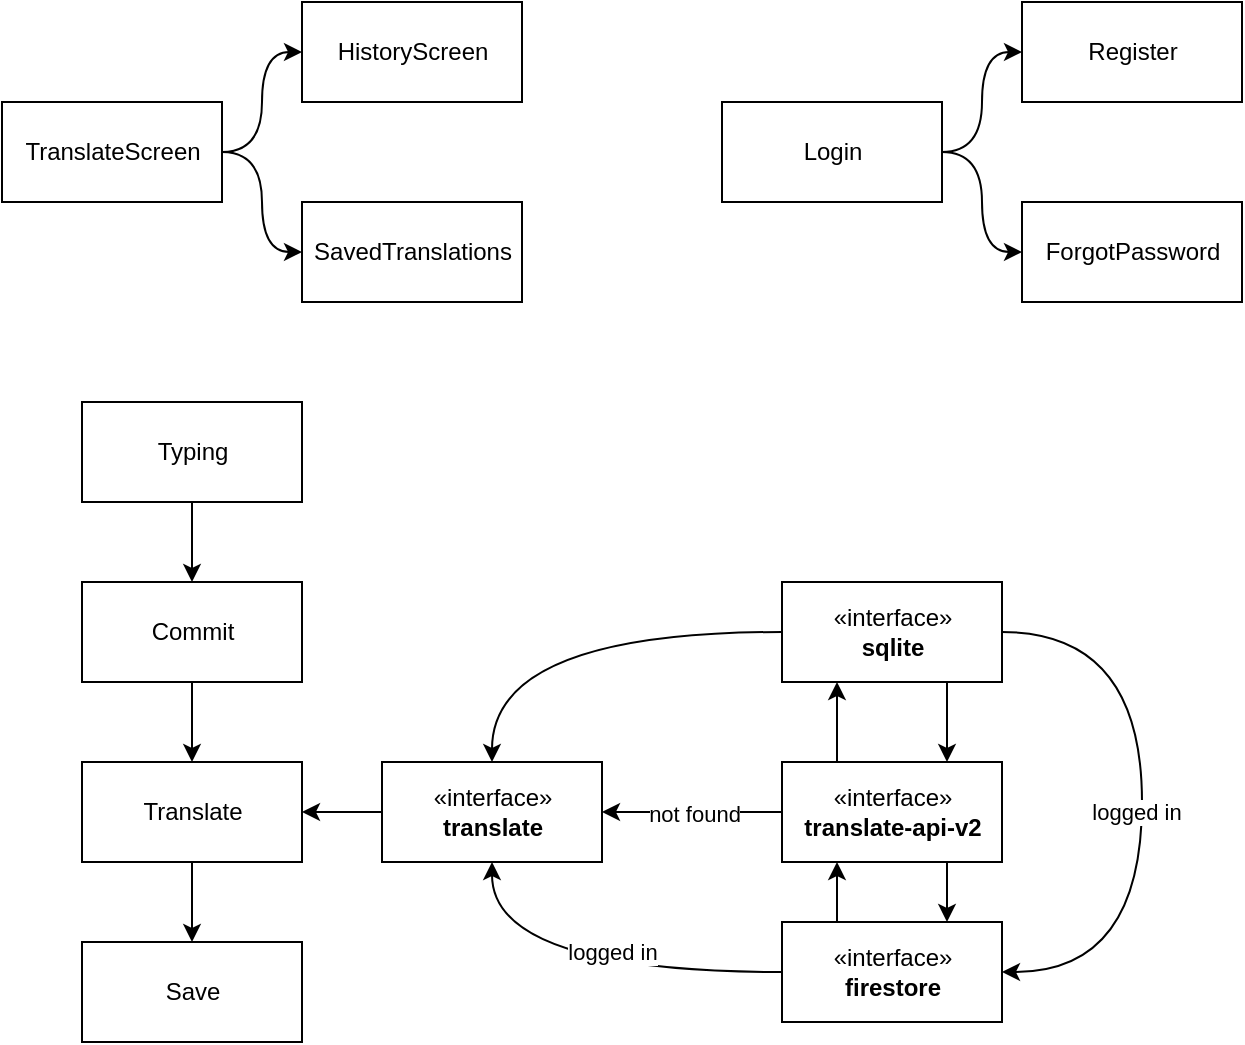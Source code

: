 <mxfile version="20.4.0" type="github">
  <diagram name="Page-1" id="9f46799a-70d6-7492-0946-bef42562c5a5">
    <mxGraphModel dx="1422" dy="793" grid="1" gridSize="10" guides="1" tooltips="1" connect="1" arrows="1" fold="1" page="1" pageScale="1" pageWidth="1100" pageHeight="850" background="none" math="0" shadow="0">
      <root>
        <mxCell id="0" />
        <mxCell id="1" parent="0" />
        <mxCell id="TK3HhR73lUiD1M2_CuVL-16" style="edgeStyle=orthogonalEdgeStyle;rounded=0;orthogonalLoop=1;jettySize=auto;html=1;exitX=1;exitY=0.5;exitDx=0;exitDy=0;entryX=0;entryY=0.5;entryDx=0;entryDy=0;curved=1;" edge="1" parent="1" source="TK3HhR73lUiD1M2_CuVL-13" target="TK3HhR73lUiD1M2_CuVL-14">
          <mxGeometry relative="1" as="geometry" />
        </mxCell>
        <mxCell id="TK3HhR73lUiD1M2_CuVL-17" style="edgeStyle=orthogonalEdgeStyle;rounded=0;orthogonalLoop=1;jettySize=auto;html=1;entryX=0;entryY=0.5;entryDx=0;entryDy=0;curved=1;" edge="1" parent="1" source="TK3HhR73lUiD1M2_CuVL-13" target="TK3HhR73lUiD1M2_CuVL-15">
          <mxGeometry relative="1" as="geometry" />
        </mxCell>
        <mxCell id="TK3HhR73lUiD1M2_CuVL-13" value="&lt;div&gt;TranslateScreen&lt;/div&gt;" style="html=1;" vertex="1" parent="1">
          <mxGeometry x="50" y="70" width="110" height="50" as="geometry" />
        </mxCell>
        <mxCell id="TK3HhR73lUiD1M2_CuVL-14" value="HistoryScreen" style="html=1;" vertex="1" parent="1">
          <mxGeometry x="200" y="20" width="110" height="50" as="geometry" />
        </mxCell>
        <mxCell id="TK3HhR73lUiD1M2_CuVL-15" value="SavedTranslations" style="html=1;" vertex="1" parent="1">
          <mxGeometry x="200" y="120" width="110" height="50" as="geometry" />
        </mxCell>
        <mxCell id="TK3HhR73lUiD1M2_CuVL-21" style="edgeStyle=orthogonalEdgeStyle;curved=1;rounded=0;orthogonalLoop=1;jettySize=auto;html=1;exitX=1;exitY=0.5;exitDx=0;exitDy=0;entryX=0;entryY=0.5;entryDx=0;entryDy=0;" edge="1" parent="1" source="TK3HhR73lUiD1M2_CuVL-18" target="TK3HhR73lUiD1M2_CuVL-19">
          <mxGeometry relative="1" as="geometry" />
        </mxCell>
        <mxCell id="TK3HhR73lUiD1M2_CuVL-22" style="edgeStyle=orthogonalEdgeStyle;curved=1;rounded=0;orthogonalLoop=1;jettySize=auto;html=1;exitX=1;exitY=0.5;exitDx=0;exitDy=0;entryX=0;entryY=0.5;entryDx=0;entryDy=0;" edge="1" parent="1" source="TK3HhR73lUiD1M2_CuVL-18" target="TK3HhR73lUiD1M2_CuVL-20">
          <mxGeometry relative="1" as="geometry" />
        </mxCell>
        <mxCell id="TK3HhR73lUiD1M2_CuVL-18" value="Login" style="html=1;" vertex="1" parent="1">
          <mxGeometry x="410" y="70" width="110" height="50" as="geometry" />
        </mxCell>
        <mxCell id="TK3HhR73lUiD1M2_CuVL-19" value="Register" style="html=1;" vertex="1" parent="1">
          <mxGeometry x="560" y="20" width="110" height="50" as="geometry" />
        </mxCell>
        <mxCell id="TK3HhR73lUiD1M2_CuVL-20" value="ForgotPassword" style="html=1;" vertex="1" parent="1">
          <mxGeometry x="560" y="120" width="110" height="50" as="geometry" />
        </mxCell>
        <mxCell id="TK3HhR73lUiD1M2_CuVL-52" style="edgeStyle=orthogonalEdgeStyle;curved=1;rounded=0;orthogonalLoop=1;jettySize=auto;html=1;exitX=0.5;exitY=1;exitDx=0;exitDy=0;entryX=0.5;entryY=0;entryDx=0;entryDy=0;" edge="1" parent="1" source="TK3HhR73lUiD1M2_CuVL-23" target="TK3HhR73lUiD1M2_CuVL-24">
          <mxGeometry relative="1" as="geometry" />
        </mxCell>
        <mxCell id="TK3HhR73lUiD1M2_CuVL-23" value="Typing" style="html=1;" vertex="1" parent="1">
          <mxGeometry x="90" y="220" width="110" height="50" as="geometry" />
        </mxCell>
        <mxCell id="TK3HhR73lUiD1M2_CuVL-53" style="edgeStyle=orthogonalEdgeStyle;curved=1;rounded=0;orthogonalLoop=1;jettySize=auto;html=1;exitX=0.5;exitY=1;exitDx=0;exitDy=0;entryX=0.5;entryY=0;entryDx=0;entryDy=0;" edge="1" parent="1" source="TK3HhR73lUiD1M2_CuVL-24" target="TK3HhR73lUiD1M2_CuVL-25">
          <mxGeometry relative="1" as="geometry" />
        </mxCell>
        <mxCell id="TK3HhR73lUiD1M2_CuVL-24" value="Commit" style="html=1;" vertex="1" parent="1">
          <mxGeometry x="90" y="310" width="110" height="50" as="geometry" />
        </mxCell>
        <mxCell id="TK3HhR73lUiD1M2_CuVL-54" style="edgeStyle=orthogonalEdgeStyle;curved=1;rounded=0;orthogonalLoop=1;jettySize=auto;html=1;exitX=0.5;exitY=1;exitDx=0;exitDy=0;" edge="1" parent="1" source="TK3HhR73lUiD1M2_CuVL-25" target="TK3HhR73lUiD1M2_CuVL-26">
          <mxGeometry relative="1" as="geometry" />
        </mxCell>
        <mxCell id="TK3HhR73lUiD1M2_CuVL-25" value="Translate" style="html=1;" vertex="1" parent="1">
          <mxGeometry x="90" y="400" width="110" height="50" as="geometry" />
        </mxCell>
        <mxCell id="TK3HhR73lUiD1M2_CuVL-26" value="Save" style="html=1;" vertex="1" parent="1">
          <mxGeometry x="90" y="490" width="110" height="50" as="geometry" />
        </mxCell>
        <mxCell id="TK3HhR73lUiD1M2_CuVL-45" style="edgeStyle=orthogonalEdgeStyle;curved=1;rounded=0;orthogonalLoop=1;jettySize=auto;html=1;exitX=0.75;exitY=1;exitDx=0;exitDy=0;entryX=0.75;entryY=0;entryDx=0;entryDy=0;" edge="1" parent="1" source="TK3HhR73lUiD1M2_CuVL-32" target="TK3HhR73lUiD1M2_CuVL-34">
          <mxGeometry relative="1" as="geometry" />
        </mxCell>
        <mxCell id="TK3HhR73lUiD1M2_CuVL-50" style="edgeStyle=orthogonalEdgeStyle;curved=1;rounded=0;orthogonalLoop=1;jettySize=auto;html=1;exitX=1;exitY=0.5;exitDx=0;exitDy=0;entryX=1;entryY=0.5;entryDx=0;entryDy=0;" edge="1" parent="1" source="TK3HhR73lUiD1M2_CuVL-32" target="TK3HhR73lUiD1M2_CuVL-33">
          <mxGeometry relative="1" as="geometry">
            <Array as="points">
              <mxPoint x="620" y="335" />
              <mxPoint x="620" y="505" />
            </Array>
          </mxGeometry>
        </mxCell>
        <mxCell id="TK3HhR73lUiD1M2_CuVL-65" value="&lt;div&gt;logged in&lt;/div&gt;" style="edgeLabel;html=1;align=center;verticalAlign=middle;resizable=0;points=[];" vertex="1" connectable="0" parent="TK3HhR73lUiD1M2_CuVL-50">
          <mxGeometry x="0.058" y="-3" relative="1" as="geometry">
            <mxPoint y="-4" as="offset" />
          </mxGeometry>
        </mxCell>
        <mxCell id="TK3HhR73lUiD1M2_CuVL-61" style="edgeStyle=orthogonalEdgeStyle;curved=1;rounded=0;orthogonalLoop=1;jettySize=auto;html=1;exitX=0;exitY=0.5;exitDx=0;exitDy=0;entryX=0.5;entryY=0;entryDx=0;entryDy=0;" edge="1" parent="1" source="TK3HhR73lUiD1M2_CuVL-32" target="TK3HhR73lUiD1M2_CuVL-55">
          <mxGeometry relative="1" as="geometry" />
        </mxCell>
        <mxCell id="TK3HhR73lUiD1M2_CuVL-32" value="«interface»&lt;br&gt;&lt;b&gt;sqlite&lt;/b&gt;" style="html=1;" vertex="1" parent="1">
          <mxGeometry x="440" y="310" width="110" height="50" as="geometry" />
        </mxCell>
        <mxCell id="TK3HhR73lUiD1M2_CuVL-46" style="edgeStyle=orthogonalEdgeStyle;curved=1;rounded=0;orthogonalLoop=1;jettySize=auto;html=1;exitX=0.25;exitY=0;exitDx=0;exitDy=0;entryX=0.25;entryY=1;entryDx=0;entryDy=0;" edge="1" parent="1" source="TK3HhR73lUiD1M2_CuVL-33" target="TK3HhR73lUiD1M2_CuVL-34">
          <mxGeometry relative="1" as="geometry" />
        </mxCell>
        <mxCell id="TK3HhR73lUiD1M2_CuVL-63" style="edgeStyle=orthogonalEdgeStyle;curved=1;rounded=0;orthogonalLoop=1;jettySize=auto;html=1;exitX=0;exitY=0.5;exitDx=0;exitDy=0;entryX=0.5;entryY=1;entryDx=0;entryDy=0;" edge="1" parent="1" source="TK3HhR73lUiD1M2_CuVL-33" target="TK3HhR73lUiD1M2_CuVL-55">
          <mxGeometry relative="1" as="geometry" />
        </mxCell>
        <mxCell id="TK3HhR73lUiD1M2_CuVL-64" value="logged in" style="edgeLabel;html=1;align=center;verticalAlign=middle;resizable=0;points=[];" vertex="1" connectable="0" parent="TK3HhR73lUiD1M2_CuVL-63">
          <mxGeometry x="-0.15" y="-10" relative="1" as="geometry">
            <mxPoint as="offset" />
          </mxGeometry>
        </mxCell>
        <mxCell id="TK3HhR73lUiD1M2_CuVL-33" value="«interface»&lt;br&gt;&lt;b&gt;firestore&lt;/b&gt;" style="html=1;" vertex="1" parent="1">
          <mxGeometry x="440" y="480" width="110" height="50" as="geometry" />
        </mxCell>
        <mxCell id="TK3HhR73lUiD1M2_CuVL-44" style="edgeStyle=orthogonalEdgeStyle;curved=1;rounded=0;orthogonalLoop=1;jettySize=auto;html=1;exitX=0.25;exitY=0;exitDx=0;exitDy=0;entryX=0.25;entryY=1;entryDx=0;entryDy=0;" edge="1" parent="1" source="TK3HhR73lUiD1M2_CuVL-34" target="TK3HhR73lUiD1M2_CuVL-32">
          <mxGeometry relative="1" as="geometry" />
        </mxCell>
        <mxCell id="TK3HhR73lUiD1M2_CuVL-47" style="edgeStyle=orthogonalEdgeStyle;curved=1;rounded=0;orthogonalLoop=1;jettySize=auto;html=1;exitX=0.75;exitY=1;exitDx=0;exitDy=0;entryX=0.75;entryY=0;entryDx=0;entryDy=0;" edge="1" parent="1" source="TK3HhR73lUiD1M2_CuVL-34" target="TK3HhR73lUiD1M2_CuVL-33">
          <mxGeometry relative="1" as="geometry" />
        </mxCell>
        <mxCell id="TK3HhR73lUiD1M2_CuVL-62" style="edgeStyle=orthogonalEdgeStyle;curved=1;rounded=0;orthogonalLoop=1;jettySize=auto;html=1;exitX=0;exitY=0.5;exitDx=0;exitDy=0;entryX=1;entryY=0.5;entryDx=0;entryDy=0;" edge="1" parent="1" source="TK3HhR73lUiD1M2_CuVL-34" target="TK3HhR73lUiD1M2_CuVL-55">
          <mxGeometry relative="1" as="geometry">
            <Array as="points">
              <mxPoint x="400" y="425" />
              <mxPoint x="400" y="425" />
            </Array>
          </mxGeometry>
        </mxCell>
        <mxCell id="TK3HhR73lUiD1M2_CuVL-66" value="&lt;div&gt;not found&lt;/div&gt;" style="edgeLabel;html=1;align=center;verticalAlign=middle;resizable=0;points=[];" vertex="1" connectable="0" parent="TK3HhR73lUiD1M2_CuVL-62">
          <mxGeometry x="0.289" y="1" relative="1" as="geometry">
            <mxPoint x="14" as="offset" />
          </mxGeometry>
        </mxCell>
        <mxCell id="TK3HhR73lUiD1M2_CuVL-34" value="«interface»&lt;br&gt;&lt;b&gt;translate-api-v2&lt;/b&gt;" style="html=1;" vertex="1" parent="1">
          <mxGeometry x="440" y="400" width="110" height="50" as="geometry" />
        </mxCell>
        <mxCell id="TK3HhR73lUiD1M2_CuVL-56" style="edgeStyle=orthogonalEdgeStyle;curved=1;rounded=0;orthogonalLoop=1;jettySize=auto;html=1;entryX=1;entryY=0.5;entryDx=0;entryDy=0;" edge="1" parent="1" source="TK3HhR73lUiD1M2_CuVL-55" target="TK3HhR73lUiD1M2_CuVL-25">
          <mxGeometry relative="1" as="geometry" />
        </mxCell>
        <mxCell id="TK3HhR73lUiD1M2_CuVL-55" value="«interface»&lt;br&gt;&lt;b&gt;translate&lt;/b&gt;" style="html=1;" vertex="1" parent="1">
          <mxGeometry x="240" y="400" width="110" height="50" as="geometry" />
        </mxCell>
      </root>
    </mxGraphModel>
  </diagram>
</mxfile>
